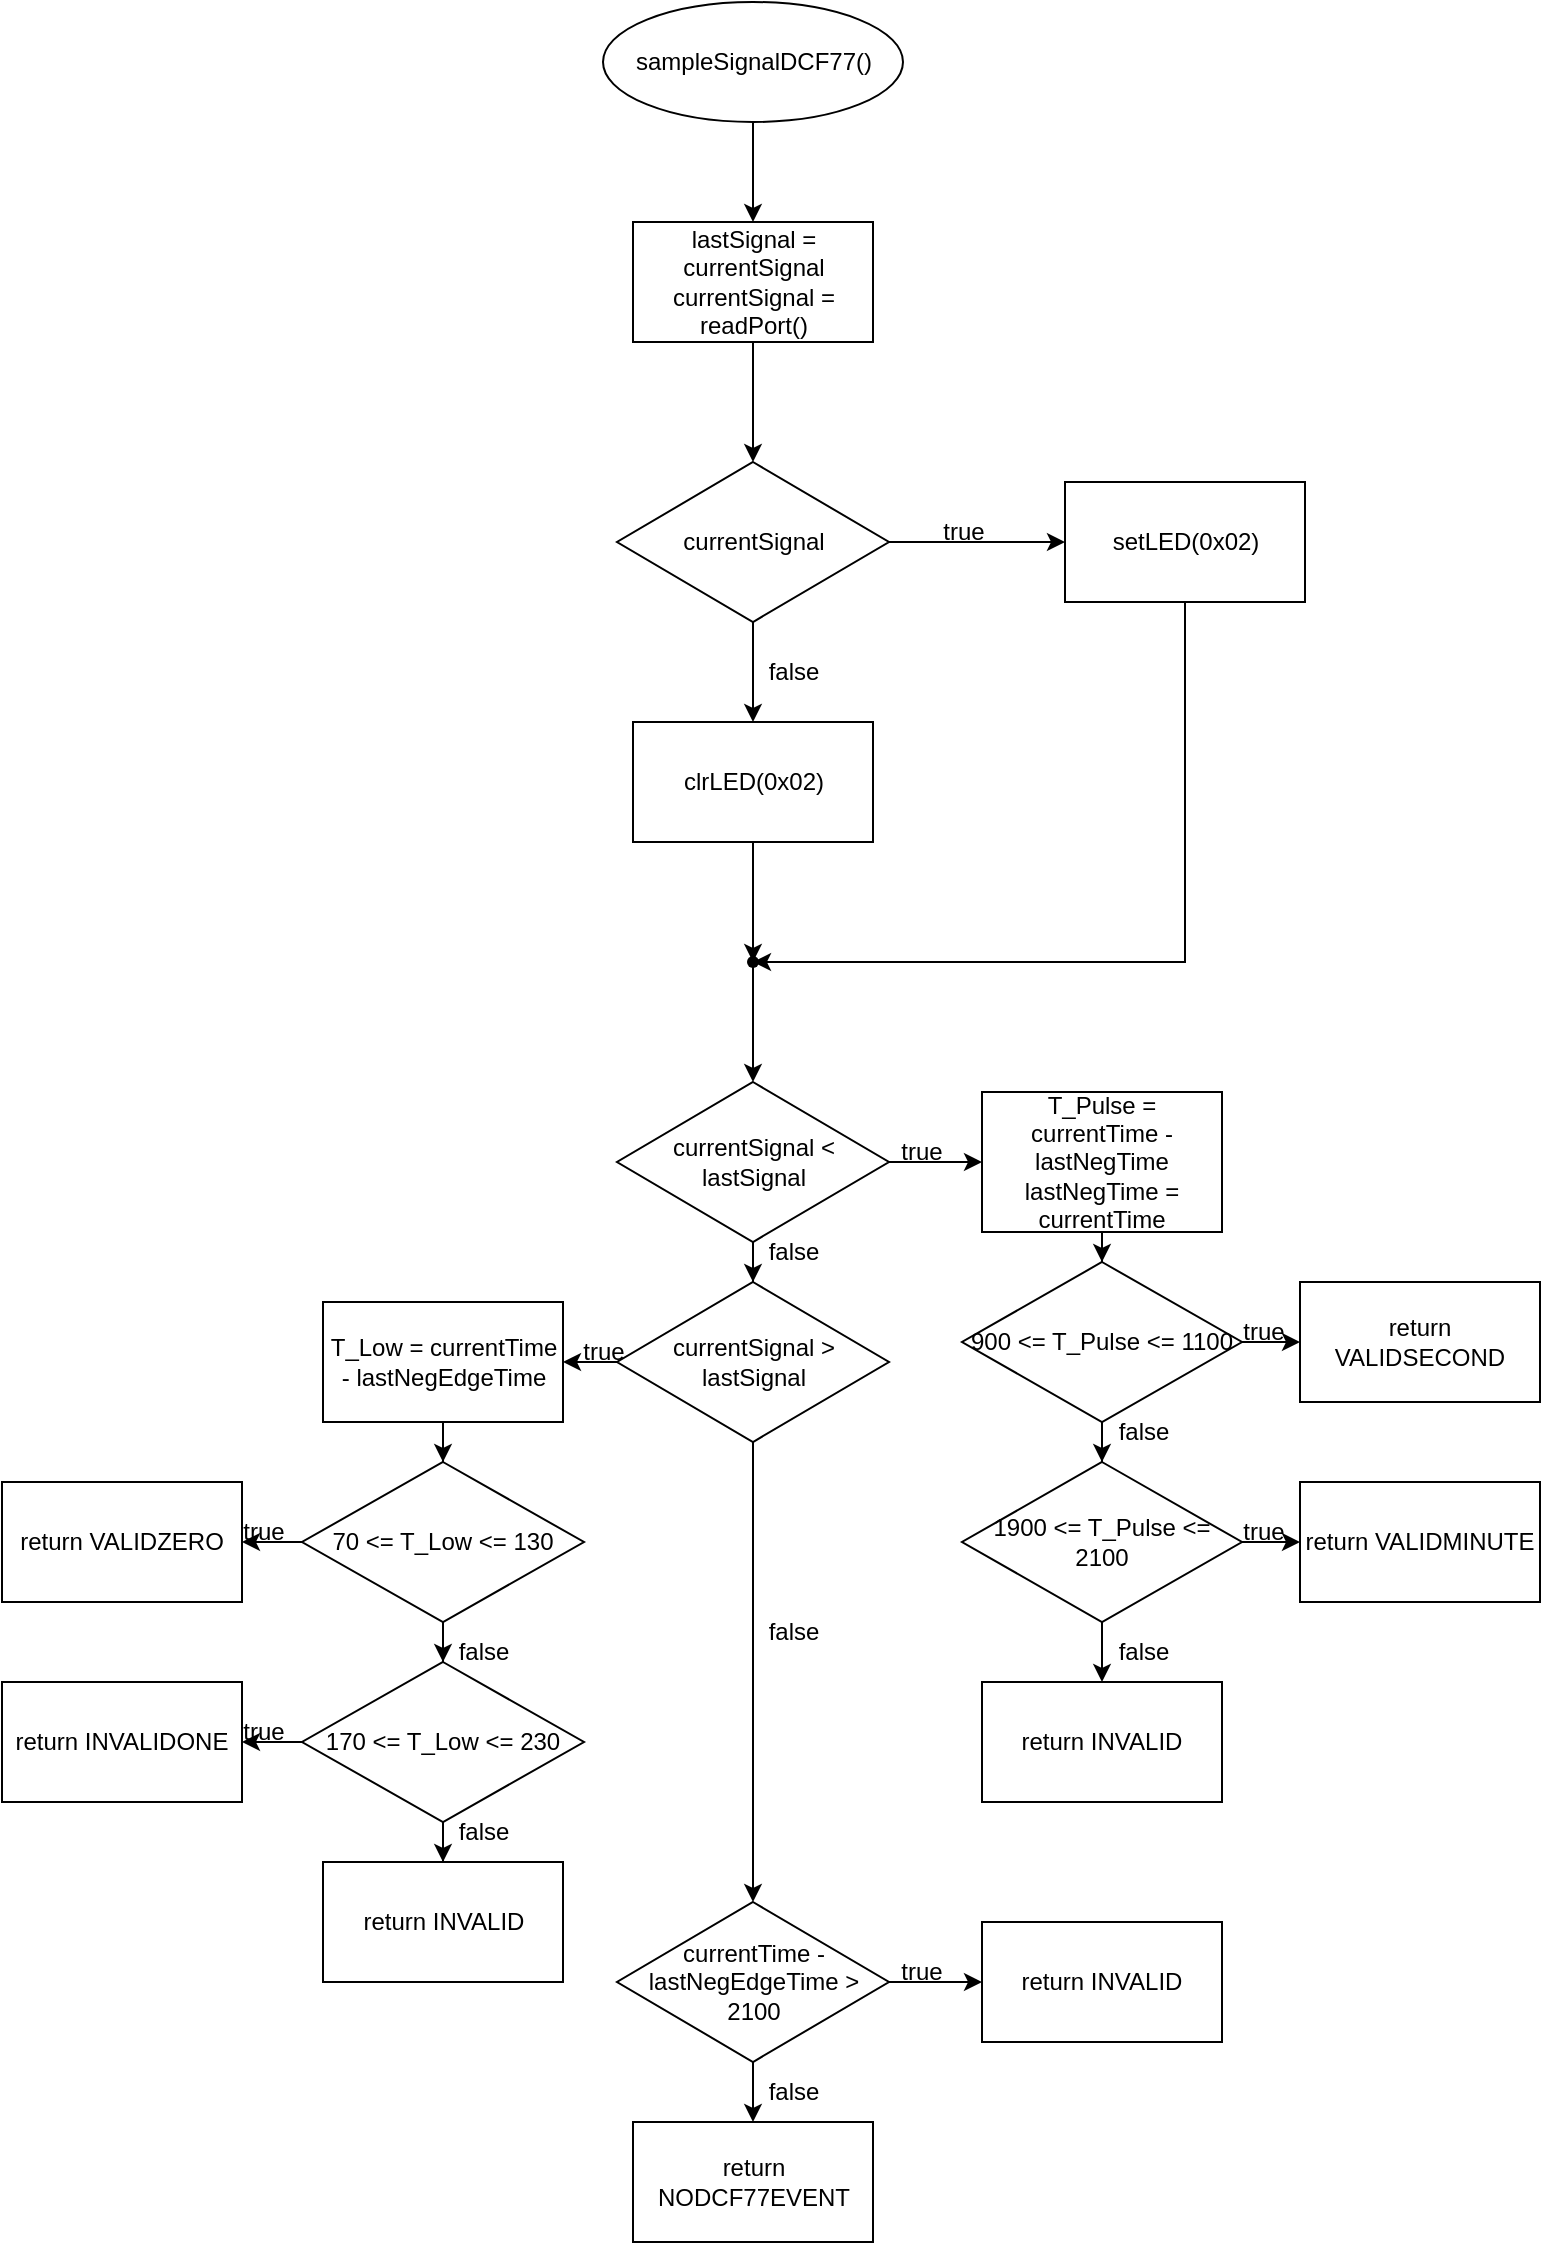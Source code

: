 <mxfile version="22.1.11" type="device">
  <diagram name="Seite-1" id="zY_hjOtV35HiqNsQbrd3">
    <mxGraphModel dx="1434" dy="746" grid="1" gridSize="10" guides="1" tooltips="1" connect="1" arrows="1" fold="1" page="1" pageScale="1" pageWidth="827" pageHeight="1169" math="0" shadow="0">
      <root>
        <mxCell id="0" />
        <mxCell id="1" parent="0" />
        <mxCell id="_cSv1AA8K7PrSxYX00VT-3" value="" style="edgeStyle=orthogonalEdgeStyle;rounded=0;orthogonalLoop=1;jettySize=auto;html=1;" edge="1" parent="1" source="_cSv1AA8K7PrSxYX00VT-1" target="_cSv1AA8K7PrSxYX00VT-2">
          <mxGeometry relative="1" as="geometry" />
        </mxCell>
        <mxCell id="_cSv1AA8K7PrSxYX00VT-1" value="sampleSignalDCF77()" style="ellipse;whiteSpace=wrap;html=1;" vertex="1" parent="1">
          <mxGeometry x="329.5" y="10" width="150" height="60" as="geometry" />
        </mxCell>
        <mxCell id="_cSv1AA8K7PrSxYX00VT-7" value="" style="edgeStyle=orthogonalEdgeStyle;rounded=0;orthogonalLoop=1;jettySize=auto;html=1;" edge="1" parent="1" source="_cSv1AA8K7PrSxYX00VT-2" target="_cSv1AA8K7PrSxYX00VT-6">
          <mxGeometry relative="1" as="geometry" />
        </mxCell>
        <mxCell id="_cSv1AA8K7PrSxYX00VT-2" value="lastSignal = currentSignal&lt;br&gt;currentSignal = readPort()" style="whiteSpace=wrap;html=1;" vertex="1" parent="1">
          <mxGeometry x="344.5" y="120" width="120" height="60" as="geometry" />
        </mxCell>
        <mxCell id="_cSv1AA8K7PrSxYX00VT-9" value="" style="edgeStyle=orthogonalEdgeStyle;rounded=0;orthogonalLoop=1;jettySize=auto;html=1;" edge="1" parent="1" source="_cSv1AA8K7PrSxYX00VT-6" target="_cSv1AA8K7PrSxYX00VT-8">
          <mxGeometry relative="1" as="geometry" />
        </mxCell>
        <mxCell id="_cSv1AA8K7PrSxYX00VT-13" value="" style="edgeStyle=orthogonalEdgeStyle;rounded=0;orthogonalLoop=1;jettySize=auto;html=1;" edge="1" parent="1" source="_cSv1AA8K7PrSxYX00VT-6" target="_cSv1AA8K7PrSxYX00VT-12">
          <mxGeometry relative="1" as="geometry" />
        </mxCell>
        <mxCell id="_cSv1AA8K7PrSxYX00VT-6" value="currentSignal" style="rhombus;whiteSpace=wrap;html=1;" vertex="1" parent="1">
          <mxGeometry x="336.5" y="240" width="136" height="80" as="geometry" />
        </mxCell>
        <mxCell id="_cSv1AA8K7PrSxYX00VT-20" value="" style="edgeStyle=orthogonalEdgeStyle;rounded=0;orthogonalLoop=1;jettySize=auto;html=1;entryX=1;entryY=0.55;entryDx=0;entryDy=0;entryPerimeter=0;" edge="1" parent="1" source="_cSv1AA8K7PrSxYX00VT-8" target="_cSv1AA8K7PrSxYX00VT-17">
          <mxGeometry relative="1" as="geometry">
            <mxPoint x="620.5" y="420" as="targetPoint" />
            <Array as="points">
              <mxPoint x="620.5" y="490" />
            </Array>
          </mxGeometry>
        </mxCell>
        <mxCell id="_cSv1AA8K7PrSxYX00VT-8" value="setLED(0x02)" style="whiteSpace=wrap;html=1;" vertex="1" parent="1">
          <mxGeometry x="560.5" y="250" width="120" height="60" as="geometry" />
        </mxCell>
        <mxCell id="_cSv1AA8K7PrSxYX00VT-18" value="" style="edgeStyle=orthogonalEdgeStyle;rounded=0;orthogonalLoop=1;jettySize=auto;html=1;" edge="1" parent="1" source="_cSv1AA8K7PrSxYX00VT-12" target="_cSv1AA8K7PrSxYX00VT-17">
          <mxGeometry relative="1" as="geometry" />
        </mxCell>
        <mxCell id="_cSv1AA8K7PrSxYX00VT-12" value="clrLED(0x02)" style="whiteSpace=wrap;html=1;" vertex="1" parent="1">
          <mxGeometry x="344.5" y="370" width="120" height="60" as="geometry" />
        </mxCell>
        <mxCell id="_cSv1AA8K7PrSxYX00VT-22" value="" style="edgeStyle=orthogonalEdgeStyle;rounded=0;orthogonalLoop=1;jettySize=auto;html=1;" edge="1" parent="1" source="_cSv1AA8K7PrSxYX00VT-17" target="_cSv1AA8K7PrSxYX00VT-21">
          <mxGeometry relative="1" as="geometry" />
        </mxCell>
        <mxCell id="_cSv1AA8K7PrSxYX00VT-17" value="" style="shape=waypoint;sketch=0;size=6;pointerEvents=1;points=[];fillColor=default;resizable=0;rotatable=0;perimeter=centerPerimeter;snapToPoint=1;" vertex="1" parent="1">
          <mxGeometry x="394.5" y="480" width="20" height="20" as="geometry" />
        </mxCell>
        <mxCell id="_cSv1AA8K7PrSxYX00VT-24" value="" style="edgeStyle=orthogonalEdgeStyle;rounded=0;orthogonalLoop=1;jettySize=auto;html=1;" edge="1" parent="1" source="_cSv1AA8K7PrSxYX00VT-21" target="_cSv1AA8K7PrSxYX00VT-23">
          <mxGeometry relative="1" as="geometry" />
        </mxCell>
        <mxCell id="_cSv1AA8K7PrSxYX00VT-32" value="" style="edgeStyle=orthogonalEdgeStyle;rounded=0;orthogonalLoop=1;jettySize=auto;html=1;" edge="1" parent="1" source="_cSv1AA8K7PrSxYX00VT-21" target="_cSv1AA8K7PrSxYX00VT-31">
          <mxGeometry relative="1" as="geometry" />
        </mxCell>
        <mxCell id="_cSv1AA8K7PrSxYX00VT-21" value="currentSignal &amp;lt; lastSignal" style="rhombus;whiteSpace=wrap;html=1;sketch=0;" vertex="1" parent="1">
          <mxGeometry x="336.5" y="550" width="136" height="80" as="geometry" />
        </mxCell>
        <mxCell id="_cSv1AA8K7PrSxYX00VT-28" value="" style="edgeStyle=orthogonalEdgeStyle;rounded=0;orthogonalLoop=1;jettySize=auto;html=1;" edge="1" parent="1" source="_cSv1AA8K7PrSxYX00VT-23" target="_cSv1AA8K7PrSxYX00VT-27">
          <mxGeometry relative="1" as="geometry" />
        </mxCell>
        <mxCell id="_cSv1AA8K7PrSxYX00VT-48" value="" style="edgeStyle=orthogonalEdgeStyle;rounded=0;orthogonalLoop=1;jettySize=auto;html=1;" edge="1" parent="1" source="_cSv1AA8K7PrSxYX00VT-23" target="_cSv1AA8K7PrSxYX00VT-47">
          <mxGeometry relative="1" as="geometry" />
        </mxCell>
        <mxCell id="_cSv1AA8K7PrSxYX00VT-23" value="currentSignal &amp;gt; lastSignal" style="rhombus;whiteSpace=wrap;html=1;sketch=0;" vertex="1" parent="1">
          <mxGeometry x="336.5" y="650" width="136" height="80" as="geometry" />
        </mxCell>
        <mxCell id="_cSv1AA8K7PrSxYX00VT-30" value="" style="edgeStyle=orthogonalEdgeStyle;rounded=0;orthogonalLoop=1;jettySize=auto;html=1;" edge="1" parent="1" source="_cSv1AA8K7PrSxYX00VT-27" target="_cSv1AA8K7PrSxYX00VT-29">
          <mxGeometry relative="1" as="geometry" />
        </mxCell>
        <mxCell id="_cSv1AA8K7PrSxYX00VT-60" value="" style="edgeStyle=orthogonalEdgeStyle;rounded=0;orthogonalLoop=1;jettySize=auto;html=1;" edge="1" parent="1" source="_cSv1AA8K7PrSxYX00VT-27" target="_cSv1AA8K7PrSxYX00VT-59">
          <mxGeometry relative="1" as="geometry" />
        </mxCell>
        <mxCell id="_cSv1AA8K7PrSxYX00VT-27" value="currentTime - lastNegEdgeTime &amp;gt; 2100" style="rhombus;whiteSpace=wrap;html=1;sketch=0;" vertex="1" parent="1">
          <mxGeometry x="336.5" y="960" width="136" height="80" as="geometry" />
        </mxCell>
        <mxCell id="_cSv1AA8K7PrSxYX00VT-29" value="return NODCF77EVENT" style="whiteSpace=wrap;html=1;sketch=0;" vertex="1" parent="1">
          <mxGeometry x="344.5" y="1070" width="120" height="60" as="geometry" />
        </mxCell>
        <mxCell id="_cSv1AA8K7PrSxYX00VT-34" value="" style="edgeStyle=orthogonalEdgeStyle;rounded=0;orthogonalLoop=1;jettySize=auto;html=1;" edge="1" parent="1" source="_cSv1AA8K7PrSxYX00VT-31" target="_cSv1AA8K7PrSxYX00VT-33">
          <mxGeometry relative="1" as="geometry" />
        </mxCell>
        <mxCell id="_cSv1AA8K7PrSxYX00VT-31" value="T_Pulse = currentTime - lastNegTime lastNegTime = currentTime" style="whiteSpace=wrap;html=1;sketch=0;" vertex="1" parent="1">
          <mxGeometry x="519" y="555" width="120" height="70" as="geometry" />
        </mxCell>
        <mxCell id="_cSv1AA8K7PrSxYX00VT-36" value="" style="edgeStyle=orthogonalEdgeStyle;rounded=0;orthogonalLoop=1;jettySize=auto;html=1;" edge="1" parent="1" source="_cSv1AA8K7PrSxYX00VT-33" target="_cSv1AA8K7PrSxYX00VT-35">
          <mxGeometry relative="1" as="geometry" />
        </mxCell>
        <mxCell id="_cSv1AA8K7PrSxYX00VT-44" value="" style="edgeStyle=orthogonalEdgeStyle;rounded=0;orthogonalLoop=1;jettySize=auto;html=1;" edge="1" parent="1" source="_cSv1AA8K7PrSxYX00VT-33" target="_cSv1AA8K7PrSxYX00VT-43">
          <mxGeometry relative="1" as="geometry" />
        </mxCell>
        <mxCell id="_cSv1AA8K7PrSxYX00VT-33" value="900 &amp;lt;= T_Pulse &amp;lt;= 1100" style="rhombus;whiteSpace=wrap;html=1;sketch=0;" vertex="1" parent="1">
          <mxGeometry x="509" y="640" width="140" height="80" as="geometry" />
        </mxCell>
        <mxCell id="_cSv1AA8K7PrSxYX00VT-38" value="" style="edgeStyle=orthogonalEdgeStyle;rounded=0;orthogonalLoop=1;jettySize=auto;html=1;" edge="1" parent="1" source="_cSv1AA8K7PrSxYX00VT-35" target="_cSv1AA8K7PrSxYX00VT-37">
          <mxGeometry relative="1" as="geometry" />
        </mxCell>
        <mxCell id="_cSv1AA8K7PrSxYX00VT-46" value="" style="edgeStyle=orthogonalEdgeStyle;rounded=0;orthogonalLoop=1;jettySize=auto;html=1;" edge="1" parent="1" source="_cSv1AA8K7PrSxYX00VT-35" target="_cSv1AA8K7PrSxYX00VT-45">
          <mxGeometry relative="1" as="geometry" />
        </mxCell>
        <mxCell id="_cSv1AA8K7PrSxYX00VT-35" value="1900 &amp;lt;= T_Pulse &amp;lt;= 2100" style="rhombus;whiteSpace=wrap;html=1;sketch=0;" vertex="1" parent="1">
          <mxGeometry x="509" y="740" width="140" height="80" as="geometry" />
        </mxCell>
        <mxCell id="_cSv1AA8K7PrSxYX00VT-37" value="return INVALID" style="whiteSpace=wrap;html=1;sketch=0;" vertex="1" parent="1">
          <mxGeometry x="519" y="850" width="120" height="60" as="geometry" />
        </mxCell>
        <mxCell id="_cSv1AA8K7PrSxYX00VT-43" value="return VALIDSECOND" style="whiteSpace=wrap;html=1;sketch=0;" vertex="1" parent="1">
          <mxGeometry x="678" y="650" width="120" height="60" as="geometry" />
        </mxCell>
        <mxCell id="_cSv1AA8K7PrSxYX00VT-45" value="return VALIDMINUTE" style="whiteSpace=wrap;html=1;sketch=0;" vertex="1" parent="1">
          <mxGeometry x="678" y="750" width="120" height="60" as="geometry" />
        </mxCell>
        <mxCell id="_cSv1AA8K7PrSxYX00VT-50" value="" style="edgeStyle=orthogonalEdgeStyle;rounded=0;orthogonalLoop=1;jettySize=auto;html=1;" edge="1" parent="1" source="_cSv1AA8K7PrSxYX00VT-47" target="_cSv1AA8K7PrSxYX00VT-49">
          <mxGeometry relative="1" as="geometry" />
        </mxCell>
        <mxCell id="_cSv1AA8K7PrSxYX00VT-47" value="T_Low = currentTime - lastNegEdgeTime" style="whiteSpace=wrap;html=1;sketch=0;" vertex="1" parent="1">
          <mxGeometry x="189.5" y="660" width="120" height="60" as="geometry" />
        </mxCell>
        <mxCell id="_cSv1AA8K7PrSxYX00VT-52" value="" style="edgeStyle=orthogonalEdgeStyle;rounded=0;orthogonalLoop=1;jettySize=auto;html=1;" edge="1" parent="1" source="_cSv1AA8K7PrSxYX00VT-49" target="_cSv1AA8K7PrSxYX00VT-51">
          <mxGeometry relative="1" as="geometry" />
        </mxCell>
        <mxCell id="_cSv1AA8K7PrSxYX00VT-54" value="" style="edgeStyle=orthogonalEdgeStyle;rounded=0;orthogonalLoop=1;jettySize=auto;html=1;" edge="1" parent="1" source="_cSv1AA8K7PrSxYX00VT-49" target="_cSv1AA8K7PrSxYX00VT-53">
          <mxGeometry relative="1" as="geometry" />
        </mxCell>
        <mxCell id="_cSv1AA8K7PrSxYX00VT-49" value="70 &amp;lt;= T_Low &amp;lt;= 130" style="rhombus;whiteSpace=wrap;html=1;sketch=0;" vertex="1" parent="1">
          <mxGeometry x="179" y="740" width="141" height="80" as="geometry" />
        </mxCell>
        <mxCell id="_cSv1AA8K7PrSxYX00VT-56" value="" style="edgeStyle=orthogonalEdgeStyle;rounded=0;orthogonalLoop=1;jettySize=auto;html=1;" edge="1" parent="1" source="_cSv1AA8K7PrSxYX00VT-51" target="_cSv1AA8K7PrSxYX00VT-55">
          <mxGeometry relative="1" as="geometry" />
        </mxCell>
        <mxCell id="_cSv1AA8K7PrSxYX00VT-58" value="" style="edgeStyle=orthogonalEdgeStyle;rounded=0;orthogonalLoop=1;jettySize=auto;html=1;" edge="1" parent="1" source="_cSv1AA8K7PrSxYX00VT-51" target="_cSv1AA8K7PrSxYX00VT-57">
          <mxGeometry relative="1" as="geometry" />
        </mxCell>
        <mxCell id="_cSv1AA8K7PrSxYX00VT-51" value="170 &amp;lt;= T_Low &amp;lt;= 230" style="rhombus;whiteSpace=wrap;html=1;sketch=0;" vertex="1" parent="1">
          <mxGeometry x="179" y="840" width="141" height="80" as="geometry" />
        </mxCell>
        <mxCell id="_cSv1AA8K7PrSxYX00VT-53" value="return VALIDZERO" style="whiteSpace=wrap;html=1;sketch=0;" vertex="1" parent="1">
          <mxGeometry x="29" y="750" width="120" height="60" as="geometry" />
        </mxCell>
        <mxCell id="_cSv1AA8K7PrSxYX00VT-55" value="return INVALIDONE" style="whiteSpace=wrap;html=1;sketch=0;" vertex="1" parent="1">
          <mxGeometry x="29" y="850" width="120" height="60" as="geometry" />
        </mxCell>
        <mxCell id="_cSv1AA8K7PrSxYX00VT-57" value="return INVALID" style="whiteSpace=wrap;html=1;sketch=0;" vertex="1" parent="1">
          <mxGeometry x="189.5" y="940" width="120" height="60" as="geometry" />
        </mxCell>
        <mxCell id="_cSv1AA8K7PrSxYX00VT-59" value="return INVALID" style="whiteSpace=wrap;html=1;sketch=0;" vertex="1" parent="1">
          <mxGeometry x="519" y="970" width="120" height="60" as="geometry" />
        </mxCell>
        <mxCell id="_cSv1AA8K7PrSxYX00VT-64" value="true" style="text;html=1;strokeColor=none;fillColor=none;align=center;verticalAlign=middle;whiteSpace=wrap;rounded=0;" vertex="1" parent="1">
          <mxGeometry x="459" y="980" width="60" height="30" as="geometry" />
        </mxCell>
        <mxCell id="_cSv1AA8K7PrSxYX00VT-65" value="true" style="text;html=1;strokeColor=none;fillColor=none;align=center;verticalAlign=middle;whiteSpace=wrap;rounded=0;" vertex="1" parent="1">
          <mxGeometry x="129.5" y="860" width="60" height="30" as="geometry" />
        </mxCell>
        <mxCell id="_cSv1AA8K7PrSxYX00VT-66" value="true" style="text;html=1;strokeColor=none;fillColor=none;align=center;verticalAlign=middle;whiteSpace=wrap;rounded=0;" vertex="1" parent="1">
          <mxGeometry x="129.5" y="760" width="60" height="30" as="geometry" />
        </mxCell>
        <mxCell id="_cSv1AA8K7PrSxYX00VT-67" value="true" style="text;html=1;strokeColor=none;fillColor=none;align=center;verticalAlign=middle;whiteSpace=wrap;rounded=0;" vertex="1" parent="1">
          <mxGeometry x="300" y="670" width="60" height="30" as="geometry" />
        </mxCell>
        <mxCell id="_cSv1AA8K7PrSxYX00VT-68" value="true" style="text;html=1;strokeColor=none;fillColor=none;align=center;verticalAlign=middle;whiteSpace=wrap;rounded=0;" vertex="1" parent="1">
          <mxGeometry x="630" y="760" width="60" height="30" as="geometry" />
        </mxCell>
        <mxCell id="_cSv1AA8K7PrSxYX00VT-69" value="true" style="text;html=1;strokeColor=none;fillColor=none;align=center;verticalAlign=middle;whiteSpace=wrap;rounded=0;" vertex="1" parent="1">
          <mxGeometry x="630" y="660" width="60" height="30" as="geometry" />
        </mxCell>
        <mxCell id="_cSv1AA8K7PrSxYX00VT-70" value="true" style="text;html=1;strokeColor=none;fillColor=none;align=center;verticalAlign=middle;whiteSpace=wrap;rounded=0;" vertex="1" parent="1">
          <mxGeometry x="479.5" y="260" width="60" height="30" as="geometry" />
        </mxCell>
        <mxCell id="_cSv1AA8K7PrSxYX00VT-71" value="true" style="text;html=1;strokeColor=none;fillColor=none;align=center;verticalAlign=middle;whiteSpace=wrap;rounded=0;" vertex="1" parent="1">
          <mxGeometry x="459" y="570" width="60" height="30" as="geometry" />
        </mxCell>
        <mxCell id="_cSv1AA8K7PrSxYX00VT-73" value="false" style="text;html=1;strokeColor=none;fillColor=none;align=center;verticalAlign=middle;whiteSpace=wrap;rounded=0;" vertex="1" parent="1">
          <mxGeometry x="394.5" y="1040" width="60" height="30" as="geometry" />
        </mxCell>
        <mxCell id="_cSv1AA8K7PrSxYX00VT-74" value="false" style="text;html=1;strokeColor=none;fillColor=none;align=center;verticalAlign=middle;whiteSpace=wrap;rounded=0;" vertex="1" parent="1">
          <mxGeometry x="240" y="910" width="60" height="30" as="geometry" />
        </mxCell>
        <mxCell id="_cSv1AA8K7PrSxYX00VT-75" value="false" style="text;html=1;strokeColor=none;fillColor=none;align=center;verticalAlign=middle;whiteSpace=wrap;rounded=0;" vertex="1" parent="1">
          <mxGeometry x="240" y="820" width="60" height="30" as="geometry" />
        </mxCell>
        <mxCell id="_cSv1AA8K7PrSxYX00VT-76" value="false" style="text;html=1;strokeColor=none;fillColor=none;align=center;verticalAlign=middle;whiteSpace=wrap;rounded=0;" vertex="1" parent="1">
          <mxGeometry x="394.5" y="810" width="60" height="30" as="geometry" />
        </mxCell>
        <mxCell id="_cSv1AA8K7PrSxYX00VT-78" value="false" style="text;html=1;strokeColor=none;fillColor=none;align=center;verticalAlign=middle;whiteSpace=wrap;rounded=0;" vertex="1" parent="1">
          <mxGeometry x="394.5" y="330" width="60" height="30" as="geometry" />
        </mxCell>
        <mxCell id="_cSv1AA8K7PrSxYX00VT-81" value="false" style="text;html=1;strokeColor=none;fillColor=none;align=center;verticalAlign=middle;whiteSpace=wrap;rounded=0;" vertex="1" parent="1">
          <mxGeometry x="394.5" y="620" width="60" height="30" as="geometry" />
        </mxCell>
        <mxCell id="_cSv1AA8K7PrSxYX00VT-82" value="false" style="text;html=1;strokeColor=none;fillColor=none;align=center;verticalAlign=middle;whiteSpace=wrap;rounded=0;" vertex="1" parent="1">
          <mxGeometry x="570" y="820" width="60" height="30" as="geometry" />
        </mxCell>
        <mxCell id="_cSv1AA8K7PrSxYX00VT-83" value="false" style="text;html=1;strokeColor=none;fillColor=none;align=center;verticalAlign=middle;whiteSpace=wrap;rounded=0;" vertex="1" parent="1">
          <mxGeometry x="570" y="710" width="60" height="30" as="geometry" />
        </mxCell>
      </root>
    </mxGraphModel>
  </diagram>
</mxfile>
